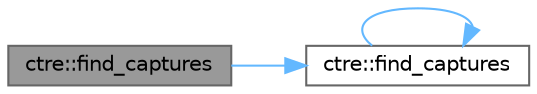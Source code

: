 digraph "ctre::find_captures"
{
 // LATEX_PDF_SIZE
  bgcolor="transparent";
  edge [fontname=Helvetica,fontsize=10,labelfontname=Helvetica,labelfontsize=10];
  node [fontname=Helvetica,fontsize=10,shape=box,height=0.2,width=0.4];
  rankdir="LR";
  Node1 [id="Node000001",label="ctre::find_captures",height=0.2,width=0.4,color="gray40", fillcolor="grey60", style="filled", fontcolor="black",tooltip=" "];
  Node1 -> Node2 [id="edge1_Node000001_Node000002",color="steelblue1",style="solid",tooltip=" "];
  Node2 [id="Node000002",label="ctre::find_captures",height=0.2,width=0.4,color="grey40", fillcolor="white", style="filled",URL="$namespacectre.html#a2e6ce910a6793488f7997c485932a4a5",tooltip=" "];
  Node2 -> Node2 [id="edge2_Node000002_Node000002",color="steelblue1",style="solid",tooltip=" "];
}
